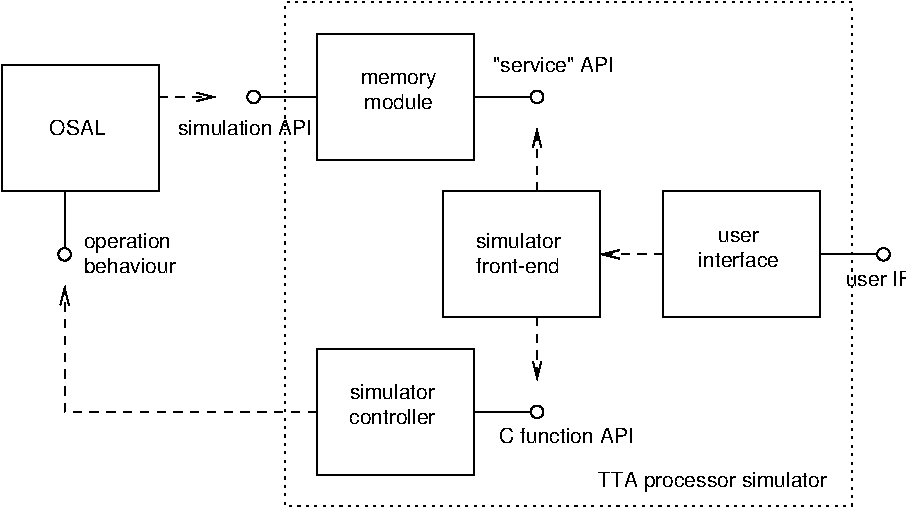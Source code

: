 #FIG 3.2
Landscape
Center
Metric
A4      
100.00
Single
-2
1200 2
6 4950 5175 6075 6075
2 2 0 1 0 7 50 -1 -1 0.000 0 0 7 0 0 5
	 4950 5175 6075 5175 6075 6075 4950 6075 4950 5175
4 1 0 50 -1 16 10 0.0000 4 105 540 5490 5580 simulator\001
4 1 0 50 -1 16 10 0.0000 4 105 600 5490 5760 front-end\001
-6
1 3 0 1 0 7 50 -1 -1 0.000 1 0.0000 5625 4500 45 45 5625 4500 5625 4545
1 3 0 1 0 7 50 -1 -1 0.000 1 0.0000 3600 4500 45 45 3600 4500 3600 4545
1 3 0 1 0 7 50 -1 -1 0.000 1 0.0000 2250 5625 45 45 2250 5625 2250 5670
1 3 0 1 0 7 50 -1 -1 0.000 1 0.0000 5625 6750 45 45 5625 6750 5625 6795
1 3 0 1 0 7 50 -1 -1 0.000 1 0.0000 8100 5625 45 45 8100 5625 8100 5670
2 2 0 1 0 7 50 -1 -1 0.000 0 0 -1 0 0 5
	 4050 4050 5175 4050 5175 4950 4050 4950 4050 4050
2 1 0 1 0 7 50 -1 -1 4.000 0 0 7 0 0 2
	 5175 4500 5580 4500
2 1 0 1 0 7 50 -1 -1 4.000 0 0 7 0 0 2
	 3645 4500 4050 4500
2 1 1 1 0 7 50 -1 -1 4.000 0 0 -1 1 0 2
	0 0 1.00 60.00 120.00
	 2925 4500 3330 4500
2 2 0 1 0 7 50 -1 -1 0.000 0 0 -1 0 0 5
	 1800 4275 2925 4275 2925 5175 1800 5175 1800 4275
2 1 0 1 0 7 50 -1 -1 0.000 0 0 -1 0 0 2
	 2250 5175 2250 5580
2 1 1 1 0 7 50 -1 -1 4.000 0 0 -1 1 0 3
	0 0 1.00 60.00 120.00
	 4050 6750 2250 6750 2250 5850
2 2 0 1 0 7 50 -1 -1 0.000 0 0 -1 0 0 5
	 4050 6300 5175 6300 5175 7200 4050 7200 4050 6300
2 1 0 1 0 7 50 -1 -1 4.000 0 0 7 0 0 2
	 5175 6750 5580 6750
2 1 1 1 0 7 50 -1 -1 4.000 0 0 -1 1 0 2
	0 0 1.00 60.00 120.00
	 5625 5175 5625 4725
2 1 1 1 0 7 50 -1 -1 4.000 0 0 -1 1 0 2
	0 0 1.00 60.00 120.00
	 5625 6075 5625 6525
2 2 2 1 0 7 50 -1 -1 3.000 0 0 -1 0 0 5
	 3825 3825 7875 3825 7875 7425 3825 7425 3825 3825
2 2 0 1 0 7 50 -1 -1 0.000 0 0 7 0 0 5
	 6525 5175 7650 5175 7650 6075 6525 6075 6525 5175
2 1 0 1 0 7 50 -1 -1 4.000 0 0 7 0 0 2
	 7650 5625 8055 5625
2 1 1 1 0 7 50 -1 -1 4.000 0 0 -1 1 0 2
	0 0 1.00 60.00 120.00
	 6525 5625 6075 5625
4 0 0 50 -1 16 10 0.0000 4 105 855 3060 4770 simulation API\001
4 1 0 50 -1 16 10 0.0000 4 105 360 2340 4770 OSAL\001
4 0 0 50 -1 16 10 0.0000 4 105 570 2385 5760 behaviour\001
4 0 0 50 -1 16 10 0.0000 4 135 570 2385 5580 operation\001
4 1 0 50 -1 16 10 0.0000 4 105 405 4635 4590 module\001
4 1 0 50 -1 16 10 0.0000 4 105 465 4635 4410 memory\001
4 0 0 50 -1 16 10 0.0000 4 105 795 5310 4320 "service" API\001
4 0 0 50 -1 16 10 0.0000 4 105 915 5355 6975 C function API\001
4 1 0 50 -1 16 10 0.0000 4 105 540 4590 6660 simulator\001
4 1 0 50 -1 16 10 0.0000 4 105 585 4590 6840 controller\001
4 2 0 50 -1 16 10 0.0000 4 135 1425 7695 7290 TTA processor simulator\001
4 1 0 50 -1 16 10 0.0000 4 75 240 7065 5535 user\001
4 1 0 50 -1 16 10 0.0000 4 105 525 7065 5715 interface\001
4 0 0 50 -1 16 10 0.0000 4 105 405 7830 5850 user IF\001
